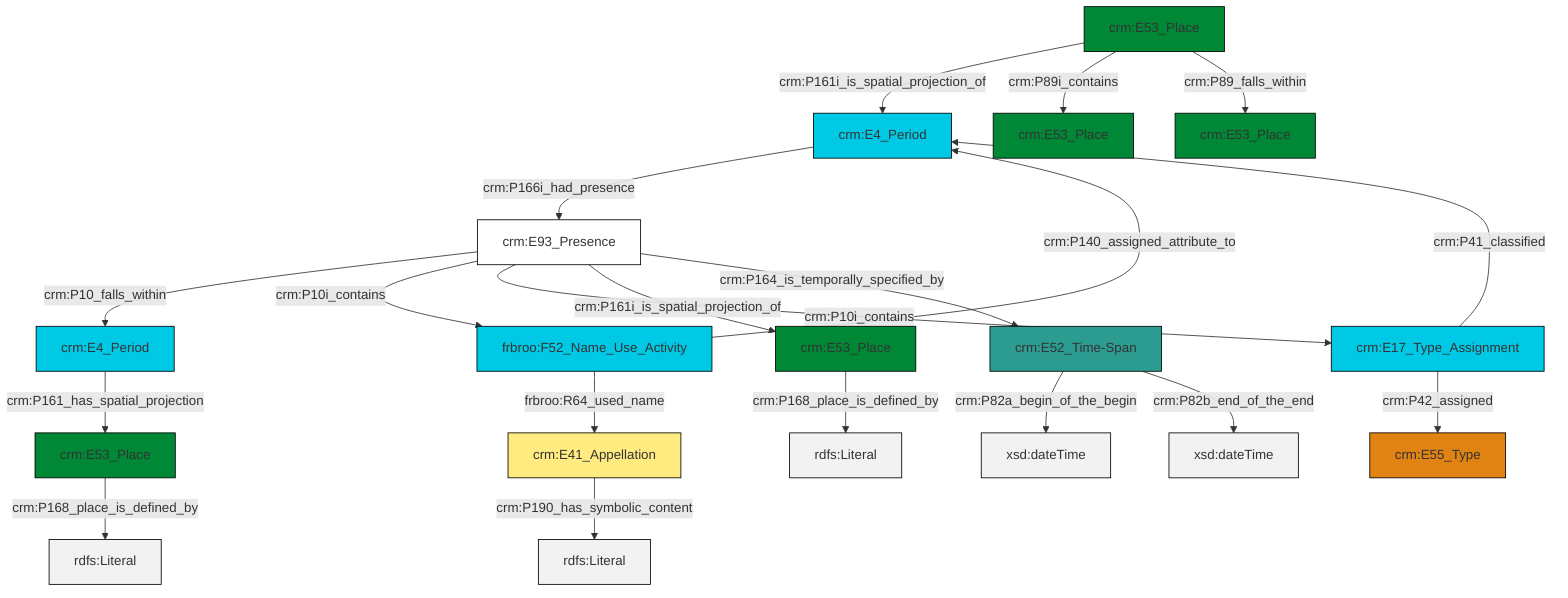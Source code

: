 graph TD
classDef Literal fill:#f2f2f2,stroke:#000000;
classDef CRM_Entity fill:#FFFFFF,stroke:#000000;
classDef Temporal_Entity fill:#00C9E6, stroke:#000000;
classDef Type fill:#E18312, stroke:#000000;
classDef Time-Span fill:#2C9C91, stroke:#000000;
classDef Appellation fill:#FFEB7F, stroke:#000000;
classDef Place fill:#008836, stroke:#000000;
classDef Persistent_Item fill:#B266B2, stroke:#000000;
classDef Conceptual_Object fill:#FFD700, stroke:#000000;
classDef Physical_Thing fill:#D2B48C, stroke:#000000;
classDef Actor fill:#f58aad, stroke:#000000;
classDef PC_Classes fill:#4ce600, stroke:#000000;
classDef Multi fill:#cccccc,stroke:#000000;

2["crm:E53_Place"]:::Place -->|crm:P161i_is_spatial_projection_of| 3["crm:E4_Period"]:::Temporal_Entity
4["crm:E93_Presence"]:::CRM_Entity -->|crm:P10_falls_within| 5["crm:E4_Period"]:::Temporal_Entity
2["crm:E53_Place"]:::Place -->|crm:P89i_contains| 11["crm:E53_Place"]:::Place
12["crm:E52_Time-Span"]:::Time-Span -->|crm:P82a_begin_of_the_begin| 13[xsd:dateTime]:::Literal
14["crm:E17_Type_Assignment"]:::Temporal_Entity -->|crm:P42_assigned| 15["crm:E55_Type"]:::Type
6["frbroo:F52_Name_Use_Activity"]:::Temporal_Entity -->|frbroo:R64_used_name| 0["crm:E41_Appellation"]:::Appellation
4["crm:E93_Presence"]:::CRM_Entity -->|crm:P10i_contains| 6["frbroo:F52_Name_Use_Activity"]:::Temporal_Entity
2["crm:E53_Place"]:::Place -->|crm:P89_falls_within| 8["crm:E53_Place"]:::Place
4["crm:E93_Presence"]:::CRM_Entity -->|crm:P10i_contains| 14["crm:E17_Type_Assignment"]:::Temporal_Entity
6["frbroo:F52_Name_Use_Activity"]:::Temporal_Entity -->|crm:P140_assigned_attribute_to| 3["crm:E4_Period"]:::Temporal_Entity
3["crm:E4_Period"]:::Temporal_Entity -->|crm:P166i_had_presence| 4["crm:E93_Presence"]:::CRM_Entity
22["crm:E53_Place"]:::Place -->|crm:P168_place_is_defined_by| 23[rdfs:Literal]:::Literal
4["crm:E93_Presence"]:::CRM_Entity -->|crm:P161i_is_spatial_projection_of| 24["crm:E53_Place"]:::Place
5["crm:E4_Period"]:::Temporal_Entity -->|crm:P161_has_spatial_projection| 22["crm:E53_Place"]:::Place
0["crm:E41_Appellation"]:::Appellation -->|crm:P190_has_symbolic_content| 26[rdfs:Literal]:::Literal
14["crm:E17_Type_Assignment"]:::Temporal_Entity -->|crm:P41_classified| 3["crm:E4_Period"]:::Temporal_Entity
4["crm:E93_Presence"]:::CRM_Entity -->|crm:P164_is_temporally_specified_by| 12["crm:E52_Time-Span"]:::Time-Span
24["crm:E53_Place"]:::Place -->|crm:P168_place_is_defined_by| 29[rdfs:Literal]:::Literal
12["crm:E52_Time-Span"]:::Time-Span -->|crm:P82b_end_of_the_end| 30[xsd:dateTime]:::Literal